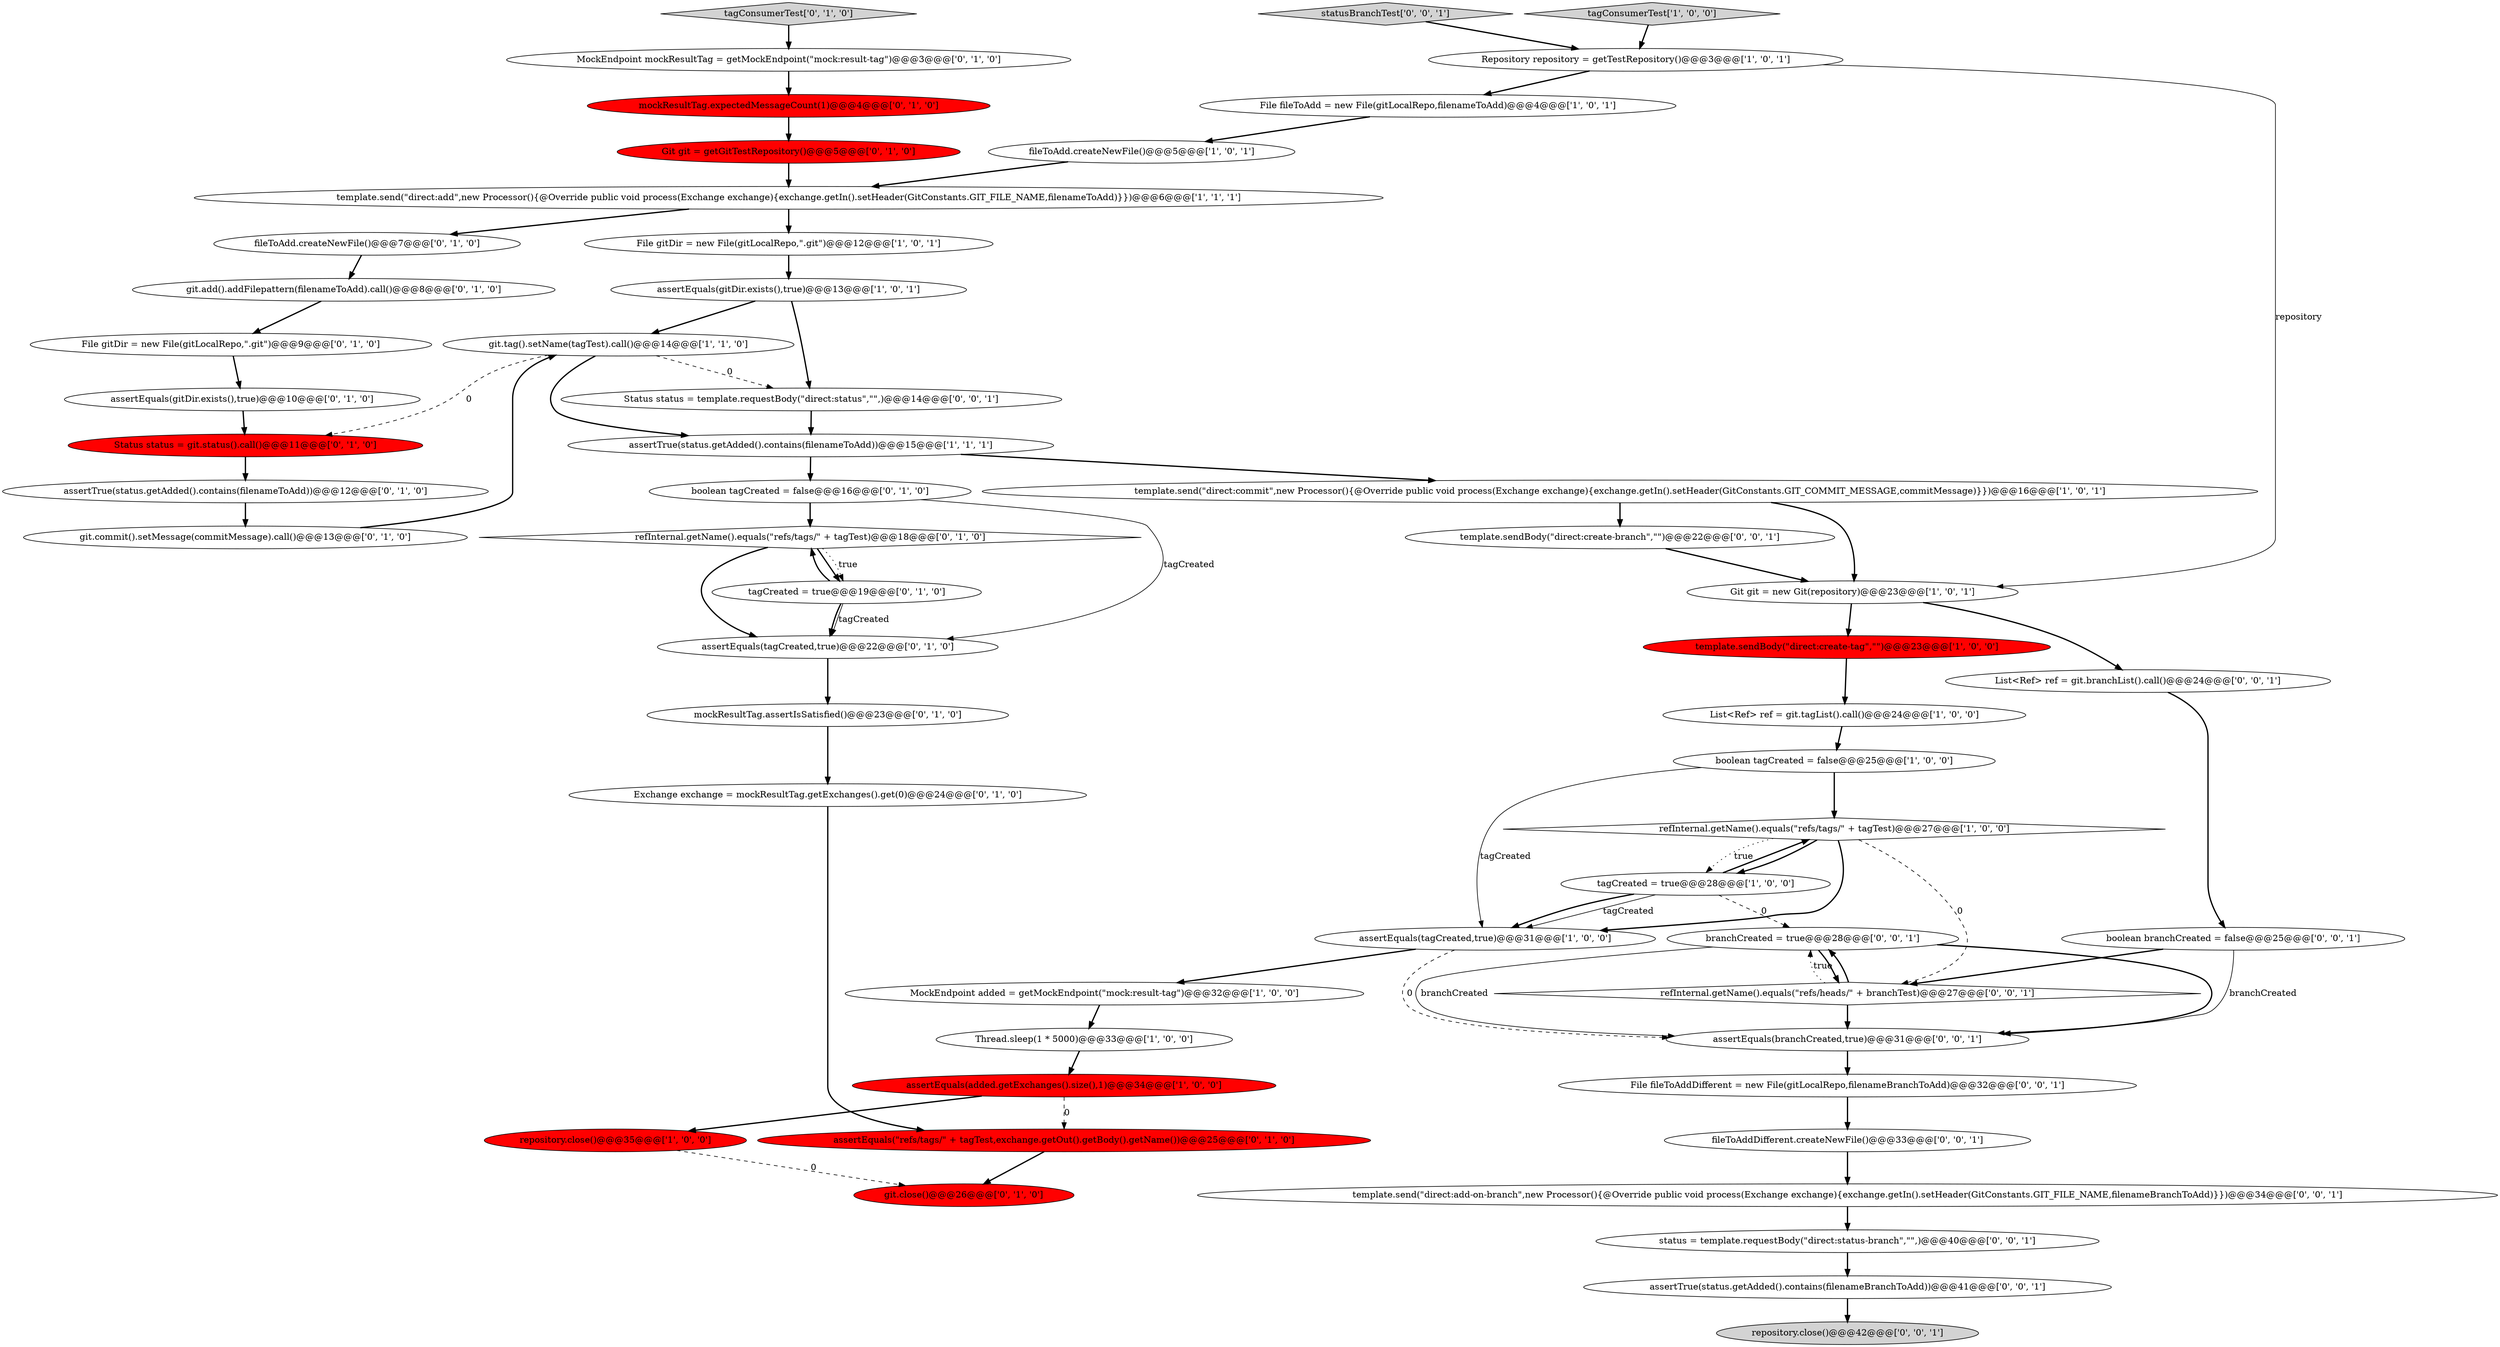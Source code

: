 digraph {
53 [style = filled, label = "assertTrue(status.getAdded().contains(filenameBranchToAdd))@@@41@@@['0', '0', '1']", fillcolor = white, shape = ellipse image = "AAA0AAABBB3BBB"];
12 [style = filled, label = "template.send(\"direct:add\",new Processor(){@Override public void process(Exchange exchange){exchange.getIn().setHeader(GitConstants.GIT_FILE_NAME,filenameToAdd)}})@@@6@@@['1', '1', '1']", fillcolor = white, shape = ellipse image = "AAA0AAABBB1BBB"];
51 [style = filled, label = "branchCreated = true@@@28@@@['0', '0', '1']", fillcolor = white, shape = ellipse image = "AAA0AAABBB3BBB"];
25 [style = filled, label = "boolean tagCreated = false@@@16@@@['0', '1', '0']", fillcolor = white, shape = ellipse image = "AAA0AAABBB2BBB"];
20 [style = filled, label = "tagCreated = true@@@28@@@['1', '0', '0']", fillcolor = white, shape = ellipse image = "AAA0AAABBB1BBB"];
13 [style = filled, label = "assertEquals(added.getExchanges().size(),1)@@@34@@@['1', '0', '0']", fillcolor = red, shape = ellipse image = "AAA1AAABBB1BBB"];
7 [style = filled, label = "Git git = new Git(repository)@@@23@@@['1', '0', '1']", fillcolor = white, shape = ellipse image = "AAA0AAABBB1BBB"];
6 [style = filled, label = "assertEquals(tagCreated,true)@@@31@@@['1', '0', '0']", fillcolor = white, shape = ellipse image = "AAA0AAABBB1BBB"];
8 [style = filled, label = "repository.close()@@@35@@@['1', '0', '0']", fillcolor = red, shape = ellipse image = "AAA1AAABBB1BBB"];
38 [style = filled, label = "git.add().addFilepattern(filenameToAdd).call()@@@8@@@['0', '1', '0']", fillcolor = white, shape = ellipse image = "AAA0AAABBB2BBB"];
3 [style = filled, label = "boolean tagCreated = false@@@25@@@['1', '0', '0']", fillcolor = white, shape = ellipse image = "AAA0AAABBB1BBB"];
27 [style = filled, label = "Git git = getGitTestRepository()@@@5@@@['0', '1', '0']", fillcolor = red, shape = ellipse image = "AAA1AAABBB2BBB"];
5 [style = filled, label = "File gitDir = new File(gitLocalRepo,\".git\")@@@12@@@['1', '0', '1']", fillcolor = white, shape = ellipse image = "AAA0AAABBB1BBB"];
18 [style = filled, label = "MockEndpoint added = getMockEndpoint(\"mock:result-tag\")@@@32@@@['1', '0', '0']", fillcolor = white, shape = ellipse image = "AAA0AAABBB1BBB"];
30 [style = filled, label = "assertEquals(\"refs/tags/\" + tagTest,exchange.getOut().getBody().getName())@@@25@@@['0', '1', '0']", fillcolor = red, shape = ellipse image = "AAA1AAABBB2BBB"];
42 [style = filled, label = "repository.close()@@@42@@@['0', '0', '1']", fillcolor = lightgray, shape = ellipse image = "AAA0AAABBB3BBB"];
43 [style = filled, label = "status = template.requestBody(\"direct:status-branch\",\"\",)@@@40@@@['0', '0', '1']", fillcolor = white, shape = ellipse image = "AAA0AAABBB3BBB"];
15 [style = filled, label = "template.sendBody(\"direct:create-tag\",\"\")@@@23@@@['1', '0', '0']", fillcolor = red, shape = ellipse image = "AAA1AAABBB1BBB"];
34 [style = filled, label = "mockResultTag.expectedMessageCount(1)@@@4@@@['0', '1', '0']", fillcolor = red, shape = ellipse image = "AAA1AAABBB2BBB"];
32 [style = filled, label = "assertEquals(tagCreated,true)@@@22@@@['0', '1', '0']", fillcolor = white, shape = ellipse image = "AAA0AAABBB2BBB"];
4 [style = filled, label = "assertTrue(status.getAdded().contains(filenameToAdd))@@@15@@@['1', '1', '1']", fillcolor = white, shape = ellipse image = "AAA0AAABBB1BBB"];
21 [style = filled, label = "refInternal.getName().equals(\"refs/tags/\" + tagTest)@@@18@@@['0', '1', '0']", fillcolor = white, shape = diamond image = "AAA0AAABBB2BBB"];
0 [style = filled, label = "git.tag().setName(tagTest).call()@@@14@@@['1', '1', '0']", fillcolor = white, shape = ellipse image = "AAA0AAABBB1BBB"];
33 [style = filled, label = "git.commit().setMessage(commitMessage).call()@@@13@@@['0', '1', '0']", fillcolor = white, shape = ellipse image = "AAA0AAABBB2BBB"];
40 [style = filled, label = "assertEquals(branchCreated,true)@@@31@@@['0', '0', '1']", fillcolor = white, shape = ellipse image = "AAA0AAABBB3BBB"];
31 [style = filled, label = "MockEndpoint mockResultTag = getMockEndpoint(\"mock:result-tag\")@@@3@@@['0', '1', '0']", fillcolor = white, shape = ellipse image = "AAA0AAABBB2BBB"];
35 [style = filled, label = "assertEquals(gitDir.exists(),true)@@@10@@@['0', '1', '0']", fillcolor = white, shape = ellipse image = "AAA0AAABBB2BBB"];
50 [style = filled, label = "refInternal.getName().equals(\"refs/heads/\" + branchTest)@@@27@@@['0', '0', '1']", fillcolor = white, shape = diamond image = "AAA0AAABBB3BBB"];
9 [style = filled, label = "refInternal.getName().equals(\"refs/tags/\" + tagTest)@@@27@@@['1', '0', '0']", fillcolor = white, shape = diamond image = "AAA0AAABBB1BBB"];
45 [style = filled, label = "File fileToAddDifferent = new File(gitLocalRepo,filenameBranchToAdd)@@@32@@@['0', '0', '1']", fillcolor = white, shape = ellipse image = "AAA0AAABBB3BBB"];
10 [style = filled, label = "List<Ref> ref = git.tagList().call()@@@24@@@['1', '0', '0']", fillcolor = white, shape = ellipse image = "AAA0AAABBB1BBB"];
22 [style = filled, label = "File gitDir = new File(gitLocalRepo,\".git\")@@@9@@@['0', '1', '0']", fillcolor = white, shape = ellipse image = "AAA0AAABBB2BBB"];
29 [style = filled, label = "mockResultTag.assertIsSatisfied()@@@23@@@['0', '1', '0']", fillcolor = white, shape = ellipse image = "AAA0AAABBB2BBB"];
36 [style = filled, label = "assertTrue(status.getAdded().contains(filenameToAdd))@@@12@@@['0', '1', '0']", fillcolor = white, shape = ellipse image = "AAA0AAABBB2BBB"];
44 [style = filled, label = "template.sendBody(\"direct:create-branch\",\"\")@@@22@@@['0', '0', '1']", fillcolor = white, shape = ellipse image = "AAA0AAABBB3BBB"];
48 [style = filled, label = "boolean branchCreated = false@@@25@@@['0', '0', '1']", fillcolor = white, shape = ellipse image = "AAA0AAABBB3BBB"];
1 [style = filled, label = "assertEquals(gitDir.exists(),true)@@@13@@@['1', '0', '1']", fillcolor = white, shape = ellipse image = "AAA0AAABBB1BBB"];
52 [style = filled, label = "List<Ref> ref = git.branchList().call()@@@24@@@['0', '0', '1']", fillcolor = white, shape = ellipse image = "AAA0AAABBB3BBB"];
41 [style = filled, label = "fileToAddDifferent.createNewFile()@@@33@@@['0', '0', '1']", fillcolor = white, shape = ellipse image = "AAA0AAABBB3BBB"];
14 [style = filled, label = "tagConsumerTest['1', '0', '0']", fillcolor = lightgray, shape = diamond image = "AAA0AAABBB1BBB"];
28 [style = filled, label = "fileToAdd.createNewFile()@@@7@@@['0', '1', '0']", fillcolor = white, shape = ellipse image = "AAA0AAABBB2BBB"];
49 [style = filled, label = "statusBranchTest['0', '0', '1']", fillcolor = lightgray, shape = diamond image = "AAA0AAABBB3BBB"];
11 [style = filled, label = "fileToAdd.createNewFile()@@@5@@@['1', '0', '1']", fillcolor = white, shape = ellipse image = "AAA0AAABBB1BBB"];
46 [style = filled, label = "template.send(\"direct:add-on-branch\",new Processor(){@Override public void process(Exchange exchange){exchange.getIn().setHeader(GitConstants.GIT_FILE_NAME,filenameBranchToAdd)}})@@@34@@@['0', '0', '1']", fillcolor = white, shape = ellipse image = "AAA0AAABBB3BBB"];
47 [style = filled, label = "Status status = template.requestBody(\"direct:status\",\"\",)@@@14@@@['0', '0', '1']", fillcolor = white, shape = ellipse image = "AAA0AAABBB3BBB"];
24 [style = filled, label = "git.close()@@@26@@@['0', '1', '0']", fillcolor = red, shape = ellipse image = "AAA1AAABBB2BBB"];
39 [style = filled, label = "Exchange exchange = mockResultTag.getExchanges().get(0)@@@24@@@['0', '1', '0']", fillcolor = white, shape = ellipse image = "AAA0AAABBB2BBB"];
17 [style = filled, label = "File fileToAdd = new File(gitLocalRepo,filenameToAdd)@@@4@@@['1', '0', '1']", fillcolor = white, shape = ellipse image = "AAA0AAABBB1BBB"];
23 [style = filled, label = "tagConsumerTest['0', '1', '0']", fillcolor = lightgray, shape = diamond image = "AAA0AAABBB2BBB"];
26 [style = filled, label = "Status status = git.status().call()@@@11@@@['0', '1', '0']", fillcolor = red, shape = ellipse image = "AAA1AAABBB2BBB"];
2 [style = filled, label = "Repository repository = getTestRepository()@@@3@@@['1', '0', '1']", fillcolor = white, shape = ellipse image = "AAA0AAABBB1BBB"];
16 [style = filled, label = "Thread.sleep(1 * 5000)@@@33@@@['1', '0', '0']", fillcolor = white, shape = ellipse image = "AAA0AAABBB1BBB"];
19 [style = filled, label = "template.send(\"direct:commit\",new Processor(){@Override public void process(Exchange exchange){exchange.getIn().setHeader(GitConstants.GIT_COMMIT_MESSAGE,commitMessage)}})@@@16@@@['1', '0', '1']", fillcolor = white, shape = ellipse image = "AAA0AAABBB1BBB"];
37 [style = filled, label = "tagCreated = true@@@19@@@['0', '1', '0']", fillcolor = white, shape = ellipse image = "AAA0AAABBB2BBB"];
2->17 [style = bold, label=""];
23->31 [style = bold, label=""];
45->41 [style = bold, label=""];
20->6 [style = solid, label="tagCreated"];
30->24 [style = bold, label=""];
15->10 [style = bold, label=""];
16->13 [style = bold, label=""];
12->5 [style = bold, label=""];
12->28 [style = bold, label=""];
27->12 [style = bold, label=""];
4->25 [style = bold, label=""];
20->9 [style = bold, label=""];
29->39 [style = bold, label=""];
46->43 [style = bold, label=""];
20->51 [style = dashed, label="0"];
6->18 [style = bold, label=""];
26->36 [style = bold, label=""];
28->38 [style = bold, label=""];
4->19 [style = bold, label=""];
53->42 [style = bold, label=""];
37->21 [style = bold, label=""];
44->7 [style = bold, label=""];
48->50 [style = bold, label=""];
50->51 [style = dotted, label="true"];
10->3 [style = bold, label=""];
9->20 [style = bold, label=""];
11->12 [style = bold, label=""];
0->26 [style = dashed, label="0"];
0->47 [style = dashed, label="0"];
1->0 [style = bold, label=""];
20->6 [style = bold, label=""];
6->40 [style = dashed, label="0"];
8->24 [style = dashed, label="0"];
7->52 [style = bold, label=""];
36->33 [style = bold, label=""];
51->40 [style = solid, label="branchCreated"];
31->34 [style = bold, label=""];
9->6 [style = bold, label=""];
32->29 [style = bold, label=""];
33->0 [style = bold, label=""];
3->9 [style = bold, label=""];
39->30 [style = bold, label=""];
19->44 [style = bold, label=""];
5->1 [style = bold, label=""];
51->40 [style = bold, label=""];
25->32 [style = solid, label="tagCreated"];
21->37 [style = bold, label=""];
37->32 [style = solid, label="tagCreated"];
1->47 [style = bold, label=""];
51->50 [style = bold, label=""];
0->4 [style = bold, label=""];
50->51 [style = bold, label=""];
52->48 [style = bold, label=""];
50->40 [style = bold, label=""];
21->32 [style = bold, label=""];
43->53 [style = bold, label=""];
9->20 [style = dotted, label="true"];
9->50 [style = dashed, label="0"];
37->32 [style = bold, label=""];
49->2 [style = bold, label=""];
7->15 [style = bold, label=""];
41->46 [style = bold, label=""];
21->37 [style = dotted, label="true"];
14->2 [style = bold, label=""];
40->45 [style = bold, label=""];
13->8 [style = bold, label=""];
38->22 [style = bold, label=""];
22->35 [style = bold, label=""];
19->7 [style = bold, label=""];
35->26 [style = bold, label=""];
47->4 [style = bold, label=""];
2->7 [style = solid, label="repository"];
3->6 [style = solid, label="tagCreated"];
48->40 [style = solid, label="branchCreated"];
25->21 [style = bold, label=""];
13->30 [style = dashed, label="0"];
34->27 [style = bold, label=""];
17->11 [style = bold, label=""];
18->16 [style = bold, label=""];
}
